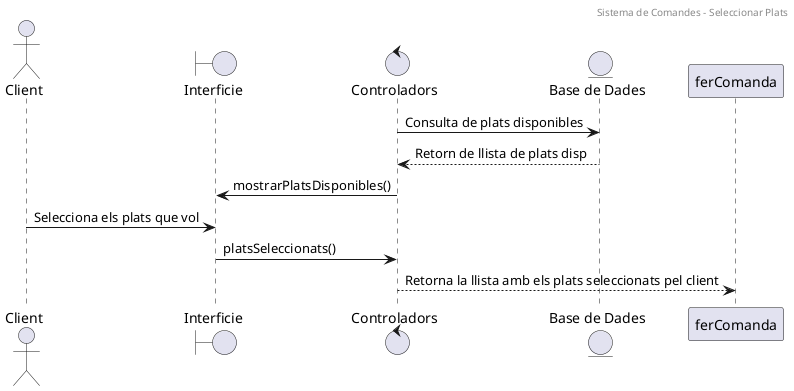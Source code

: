 @startuml
'https://plantuml.com/sequence-diagram
header "Sistema de Comandes - Seleccionar Plats"
actor Client as c
boundary Interficie
control Controladors
entity "Base de Dades" as BBDD

Controladors -> BBDD : Consulta de plats disponibles
BBDD --> Controladors : Retorn de llista de plats disp
Controladors -> Interficie : mostrarPlatsDisponibles()
c -> Interficie : Selecciona els plats que vol
Interficie -> Controladors  : platsSeleccionats()
Controladors --> ferComanda : Retorna la llista amb els plats seleccionats pel client

@enduml